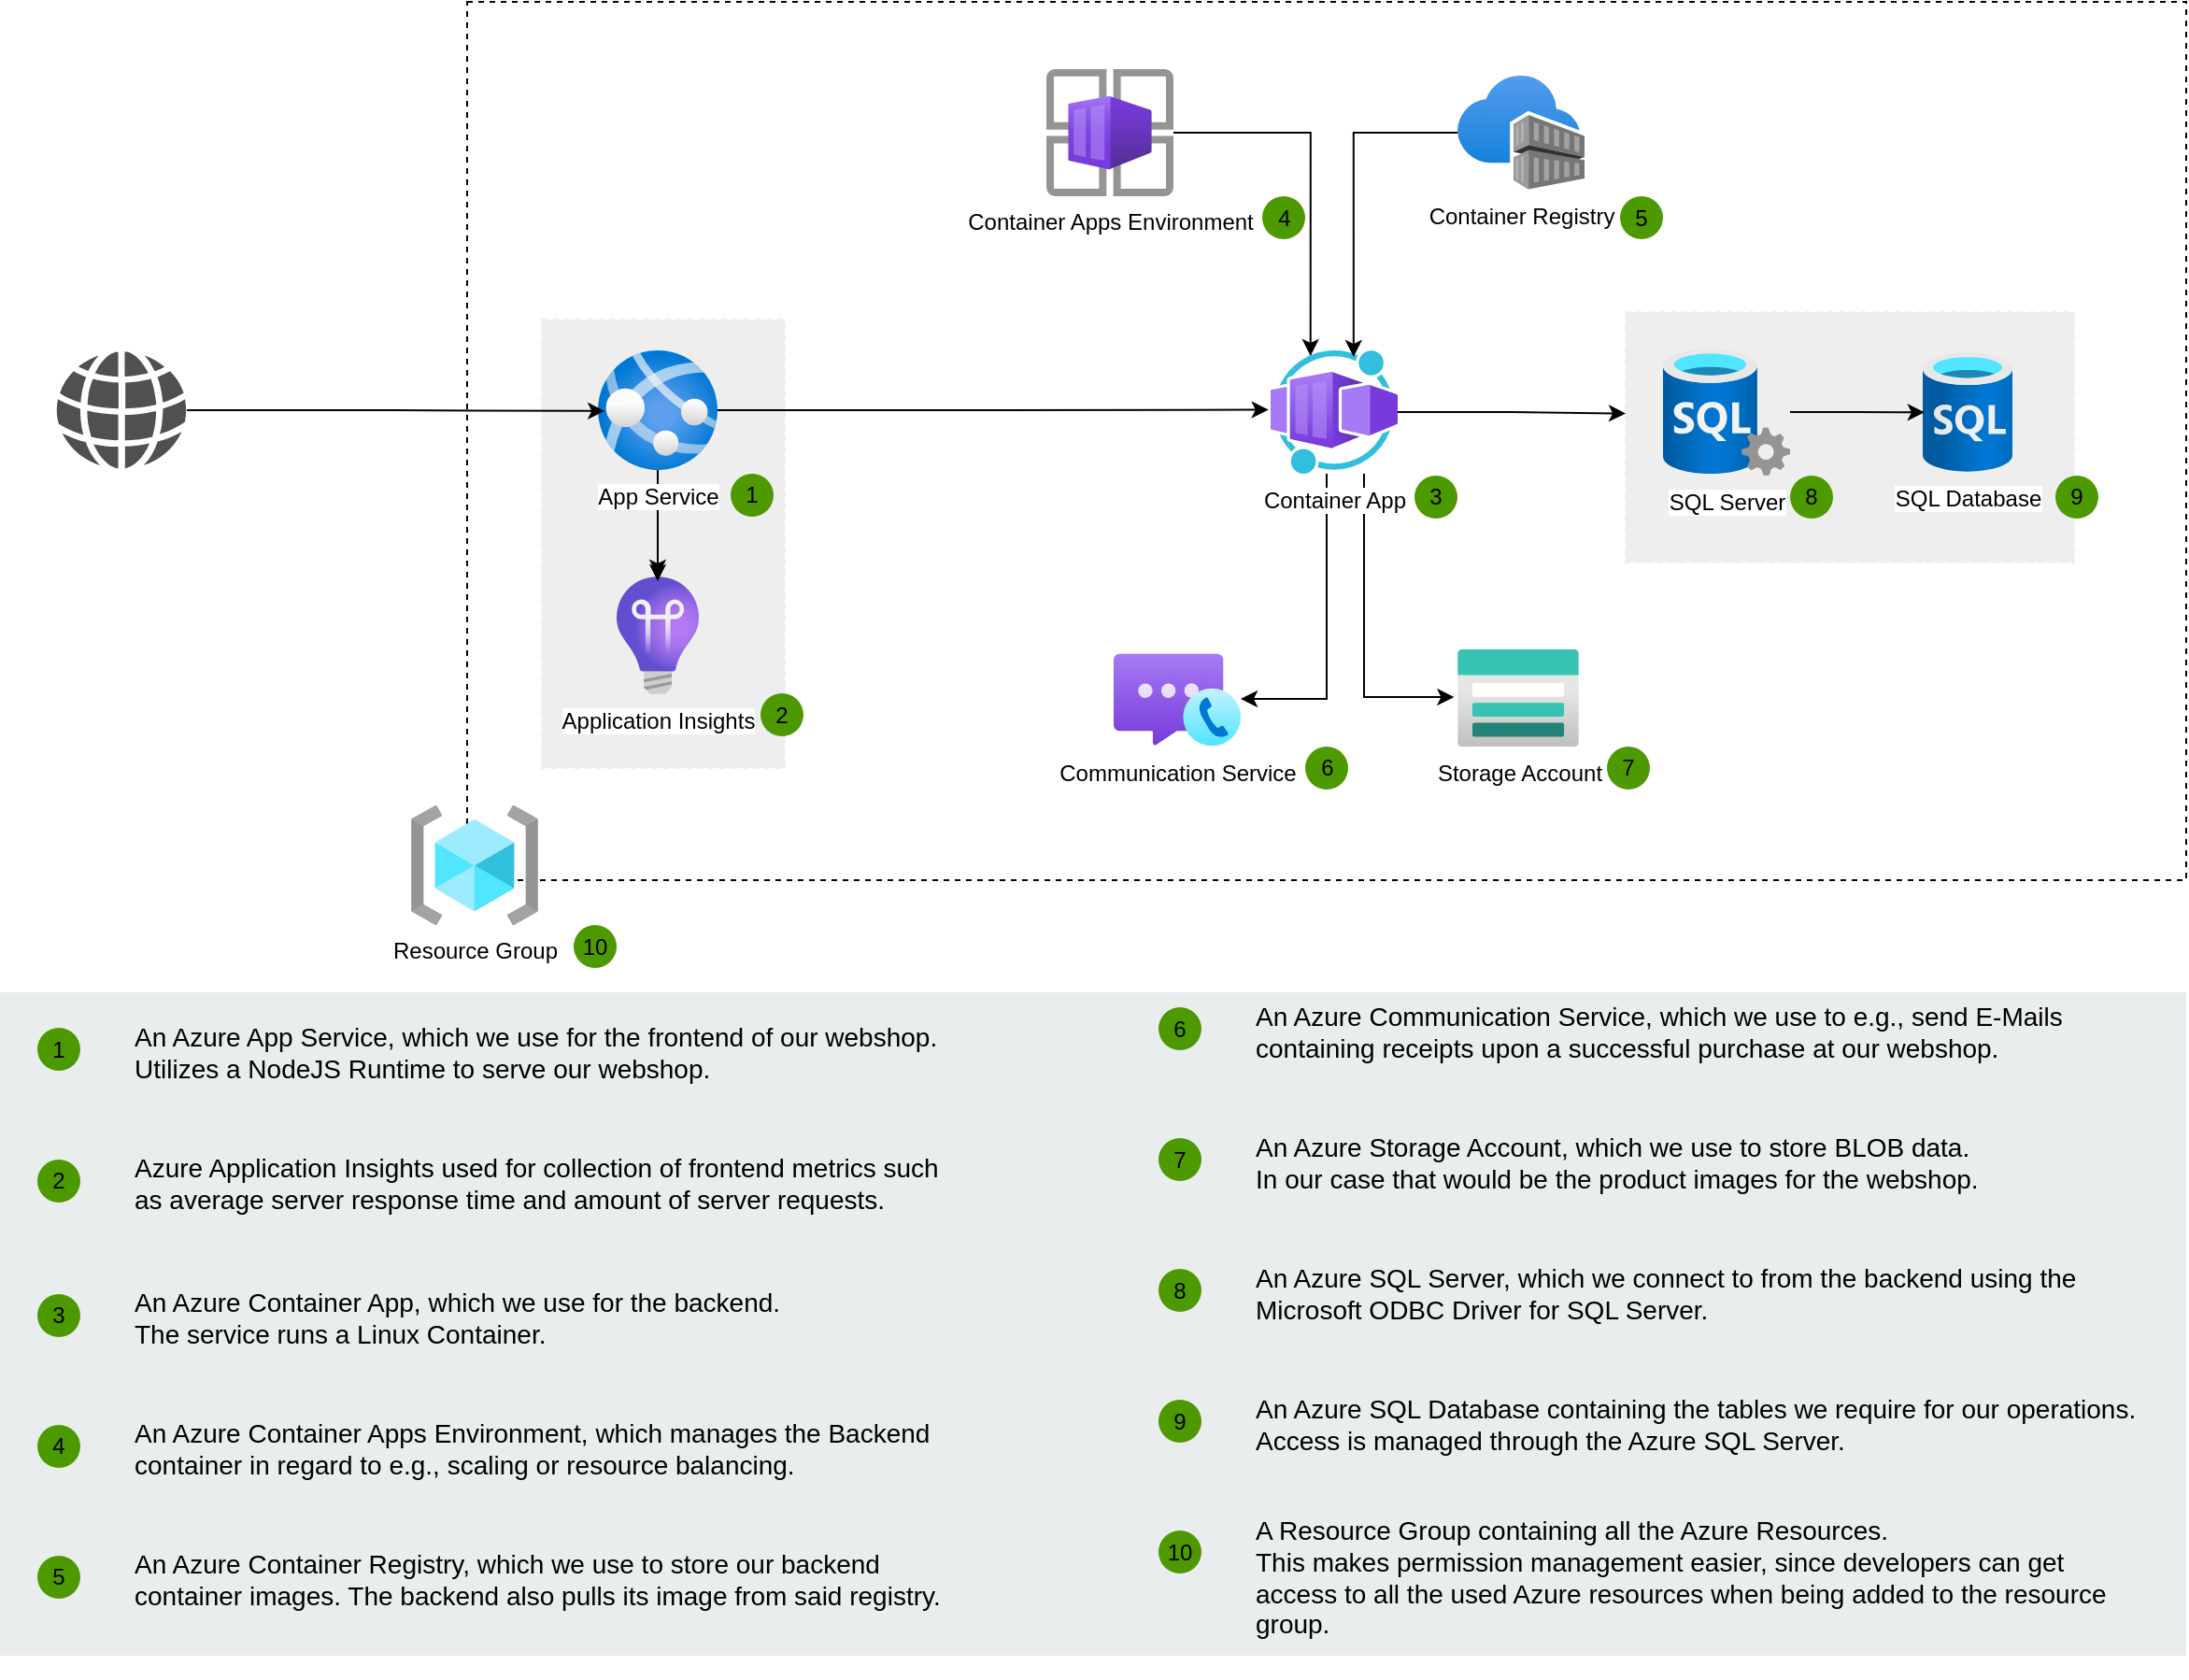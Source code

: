 <mxfile version="26.0.16">
  <diagram id="WI9T0HZ2pTsCkuznbFz-" name="Page-1">
    <mxGraphModel dx="1688" dy="654" grid="1" gridSize="10" guides="1" tooltips="1" connect="1" arrows="1" fold="1" page="1" pageScale="1" pageWidth="827" pageHeight="1169" math="0" shadow="0">
      <root>
        <mxCell id="0" />
        <mxCell id="1" parent="0" />
        <mxCell id="iKSMGOHdv_VMK0BLDbFv-82" value="" style="rounded=0;whiteSpace=wrap;html=1;fillColor=#EAEDED;fontSize=22;fontColor=#FFFFFF;strokeColor=none;labelBackgroundColor=none;" parent="1" vertex="1">
          <mxGeometry y="580" width="1170" height="355" as="geometry" />
        </mxCell>
        <mxCell id="iKSMGOHdv_VMK0BLDbFv-25" value="" style="rounded=0;whiteSpace=wrap;html=1;fillColor=none;dashed=1;" parent="1" vertex="1">
          <mxGeometry x="250" y="50" width="920" height="470" as="geometry" />
        </mxCell>
        <mxCell id="iKSMGOHdv_VMK0BLDbFv-13" value="" style="rounded=0;whiteSpace=wrap;html=1;dashed=1;fillColor=#eeeeee;strokeColor=#EEEEEE;" parent="1" vertex="1">
          <mxGeometry x="870" y="216" width="240" height="134" as="geometry" />
        </mxCell>
        <mxCell id="iKSMGOHdv_VMK0BLDbFv-11" value="" style="rounded=0;whiteSpace=wrap;html=1;dashed=1;fillColor=#eeeeee;strokeColor=#EEEEEE;" parent="1" vertex="1">
          <mxGeometry x="290" y="220" width="130" height="240" as="geometry" />
        </mxCell>
        <mxCell id="yIlqXNv4PA9Dnh1hxRCn-75" value="&lt;span&gt;An Azure App Service, which we use for the frontend of our webshop.&lt;/span&gt;&lt;div&gt;&lt;span&gt;Utilizes a NodeJS Runtime to serve our webshop.&lt;/span&gt;&lt;/div&gt;" style="text;html=1;align=left;verticalAlign=top;spacingTop=-4;fontSize=14;labelBackgroundColor=none;whiteSpace=wrap;" parent="1" vertex="1">
          <mxGeometry x="70" y="592.5" width="449" height="72" as="geometry" />
        </mxCell>
        <mxCell id="yIlqXNv4PA9Dnh1hxRCn-82" value="1" style="ellipse;whiteSpace=wrap;html=1;aspect=fixed;fillColor=#4D9900;strokeColor=none;labelBackgroundColor=none;" parent="1" vertex="1">
          <mxGeometry x="20" y="599" width="23" height="23" as="geometry" />
        </mxCell>
        <mxCell id="yIlqXNv4PA9Dnh1hxRCn-95" value="&lt;span&gt;Azure Application Insights used for collection of frontend metrics such as average server response time and amount of server requests.&lt;/span&gt;" style="text;html=1;align=left;verticalAlign=top;spacingTop=-4;fontSize=14;labelBackgroundColor=none;whiteSpace=wrap;" parent="1" vertex="1">
          <mxGeometry x="70" y="663" width="449" height="72" as="geometry" />
        </mxCell>
        <mxCell id="yIlqXNv4PA9Dnh1hxRCn-96" value="2" style="ellipse;whiteSpace=wrap;html=1;aspect=fixed;fillColor=#4D9900;strokeColor=none;labelBackgroundColor=none;" parent="1" vertex="1">
          <mxGeometry x="20" y="669.5" width="23" height="23" as="geometry" />
        </mxCell>
        <mxCell id="yIlqXNv4PA9Dnh1hxRCn-97" value="&lt;span&gt;An Azure Container App, which we use for the backend.&lt;/span&gt;&lt;div&gt;&lt;span&gt;The service runs a Linux Container.&lt;/span&gt;&lt;/div&gt;" style="text;html=1;align=left;verticalAlign=top;spacingTop=-4;fontSize=14;labelBackgroundColor=none;whiteSpace=wrap;" parent="1" vertex="1">
          <mxGeometry x="70" y="735" width="449" height="72" as="geometry" />
        </mxCell>
        <mxCell id="yIlqXNv4PA9Dnh1hxRCn-98" value="3" style="ellipse;whiteSpace=wrap;html=1;aspect=fixed;fillColor=#4D9900;strokeColor=none;labelBackgroundColor=none;" parent="1" vertex="1">
          <mxGeometry x="20" y="741.5" width="23" height="23" as="geometry" />
        </mxCell>
        <mxCell id="yIlqXNv4PA9Dnh1hxRCn-99" value="&lt;span&gt;An Azure Container Apps Environment, which manages the Backend container in regard to e.g., scaling or resource balancing.&lt;/span&gt;" style="text;html=1;align=left;verticalAlign=top;spacingTop=-4;fontSize=14;labelBackgroundColor=none;whiteSpace=wrap;" parent="1" vertex="1">
          <mxGeometry x="70" y="805" width="449" height="72" as="geometry" />
        </mxCell>
        <mxCell id="yIlqXNv4PA9Dnh1hxRCn-100" value="4" style="ellipse;whiteSpace=wrap;html=1;aspect=fixed;fillColor=#4D9900;strokeColor=none;labelBackgroundColor=none;" parent="1" vertex="1">
          <mxGeometry x="20" y="811.5" width="23" height="23" as="geometry" />
        </mxCell>
        <mxCell id="yIlqXNv4PA9Dnh1hxRCn-101" value="&lt;span&gt;An Azure Container Registry, which we use to store our backend container images. The backend also pulls its image from said registry.&lt;/span&gt;" style="text;html=1;align=left;verticalAlign=top;spacingTop=-4;fontSize=14;labelBackgroundColor=none;whiteSpace=wrap;" parent="1" vertex="1">
          <mxGeometry x="70" y="875" width="449" height="72" as="geometry" />
        </mxCell>
        <mxCell id="yIlqXNv4PA9Dnh1hxRCn-102" value="5" style="ellipse;whiteSpace=wrap;html=1;aspect=fixed;fillColor=#4D9900;strokeColor=none;labelBackgroundColor=none;" parent="1" vertex="1">
          <mxGeometry x="20" y="881.5" width="23" height="23" as="geometry" />
        </mxCell>
        <mxCell id="yIlqXNv4PA9Dnh1hxRCn-103" value="&lt;span&gt;An Azure Communication Service, which we use to e.g., send E-Mails containing receipts upon a successful purchase at our webshop.&lt;/span&gt;" style="text;html=1;align=left;verticalAlign=top;spacingTop=-4;fontSize=14;labelBackgroundColor=none;whiteSpace=wrap;" parent="1" vertex="1">
          <mxGeometry x="670" y="581.5" width="449" height="72" as="geometry" />
        </mxCell>
        <mxCell id="yIlqXNv4PA9Dnh1hxRCn-104" value="6" style="ellipse;whiteSpace=wrap;html=1;aspect=fixed;fillColor=#4D9900;strokeColor=none;labelBackgroundColor=none;" parent="1" vertex="1">
          <mxGeometry x="620" y="588" width="23" height="23" as="geometry" />
        </mxCell>
        <mxCell id="yIlqXNv4PA9Dnh1hxRCn-105" value="An Azure Storage Account, which we use to store BLOB data.&amp;nbsp;&lt;div&gt;In our case that would be the product images for the webshop.&lt;/div&gt;" style="text;html=1;align=left;verticalAlign=top;spacingTop=-4;fontSize=14;labelBackgroundColor=none;whiteSpace=wrap;" parent="1" vertex="1">
          <mxGeometry x="670" y="651.5" width="449" height="72" as="geometry" />
        </mxCell>
        <mxCell id="yIlqXNv4PA9Dnh1hxRCn-106" value="7" style="ellipse;whiteSpace=wrap;html=1;aspect=fixed;fillColor=#4D9900;strokeColor=none;labelBackgroundColor=none;" parent="1" vertex="1">
          <mxGeometry x="620" y="658" width="23" height="23" as="geometry" />
        </mxCell>
        <mxCell id="yIlqXNv4PA9Dnh1hxRCn-107" value="&lt;span&gt;An Azure SQL Server, which we connect to from the backend using the Microsoft ODBC Driver for SQL Server.&lt;/span&gt;" style="text;html=1;align=left;verticalAlign=top;spacingTop=-4;fontSize=14;labelBackgroundColor=none;whiteSpace=wrap;" parent="1" vertex="1">
          <mxGeometry x="670" y="721.5" width="449" height="72" as="geometry" />
        </mxCell>
        <mxCell id="yIlqXNv4PA9Dnh1hxRCn-108" value="8" style="ellipse;whiteSpace=wrap;html=1;aspect=fixed;fillColor=#4D9900;strokeColor=none;labelBackgroundColor=none;" parent="1" vertex="1">
          <mxGeometry x="620" y="728" width="23" height="23" as="geometry" />
        </mxCell>
        <mxCell id="yIlqXNv4PA9Dnh1hxRCn-109" value="&lt;span&gt;An Azure SQL Database containing the tables we require for our operations. Access is managed through the Azure SQL Server.&lt;/span&gt;" style="text;html=1;align=left;verticalAlign=top;spacingTop=-4;fontSize=14;labelBackgroundColor=none;whiteSpace=wrap;" parent="1" vertex="1">
          <mxGeometry x="670" y="791.5" width="480" height="72" as="geometry" />
        </mxCell>
        <mxCell id="yIlqXNv4PA9Dnh1hxRCn-110" value="9" style="ellipse;whiteSpace=wrap;html=1;aspect=fixed;fillColor=#4D9900;strokeColor=none;labelBackgroundColor=none;" parent="1" vertex="1">
          <mxGeometry x="620" y="798" width="23" height="23" as="geometry" />
        </mxCell>
        <mxCell id="yIlqXNv4PA9Dnh1hxRCn-112" value="10" style="ellipse;whiteSpace=wrap;html=1;aspect=fixed;fillColor=#4D9900;strokeColor=none;labelBackgroundColor=none;" parent="1" vertex="1">
          <mxGeometry x="620" y="868" width="23" height="23" as="geometry" />
        </mxCell>
        <mxCell id="iKSMGOHdv_VMK0BLDbFv-21" style="edgeStyle=orthogonalEdgeStyle;rounded=0;orthogonalLoop=1;jettySize=auto;html=1;" parent="1" source="iKSMGOHdv_VMK0BLDbFv-1" target="iKSMGOHdv_VMK0BLDbFv-8" edge="1">
          <mxGeometry relative="1" as="geometry">
            <Array as="points">
              <mxPoint x="710" y="423" />
            </Array>
          </mxGeometry>
        </mxCell>
        <mxCell id="iKSMGOHdv_VMK0BLDbFv-2" value="Container Apps Environment" style="image;aspect=fixed;html=1;points=[];align=center;fontSize=12;image=img/lib/azure2/other/Container_App_Environments.svg;" parent="1" vertex="1">
          <mxGeometry x="560" y="86" width="68" height="68" as="geometry" />
        </mxCell>
        <mxCell id="iKSMGOHdv_VMK0BLDbFv-3" value="Container Registry" style="image;aspect=fixed;html=1;points=[];align=center;fontSize=12;image=img/lib/azure2/containers/Container_Registries.svg;" parent="1" vertex="1">
          <mxGeometry x="780" y="89.5" width="68" height="61" as="geometry" />
        </mxCell>
        <mxCell id="iKSMGOHdv_VMK0BLDbFv-5" value="SQL Server" style="image;aspect=fixed;html=1;points=[];align=center;fontSize=12;image=img/lib/azure2/databases/SQL_Server.svg;" parent="1" vertex="1">
          <mxGeometry x="890" y="235.5" width="68" height="68" as="geometry" />
        </mxCell>
        <mxCell id="iKSMGOHdv_VMK0BLDbFv-6" value="SQL Database" style="image;aspect=fixed;html=1;points=[];align=center;fontSize=12;image=img/lib/azure2/databases/SQL_Database.svg;" parent="1" vertex="1">
          <mxGeometry x="1029" y="237.5" width="48" height="64" as="geometry" />
        </mxCell>
        <mxCell id="iKSMGOHdv_VMK0BLDbFv-7" value="Storage Account" style="image;aspect=fixed;html=1;points=[];align=center;fontSize=12;image=img/lib/azure2/storage/Storage_Accounts.svg;" parent="1" vertex="1">
          <mxGeometry x="780" y="396.5" width="65" height="52" as="geometry" />
        </mxCell>
        <mxCell id="iKSMGOHdv_VMK0BLDbFv-8" value="Communication Service" style="image;aspect=fixed;html=1;points=[];align=center;fontSize=12;image=img/lib/azure2/other/Azure_Communication_Services.svg;" parent="1" vertex="1">
          <mxGeometry x="596" y="398.5" width="68" height="50" as="geometry" />
        </mxCell>
        <mxCell id="iKSMGOHdv_VMK0BLDbFv-9" value="Application Insights" style="image;aspect=fixed;html=1;points=[];align=center;fontSize=12;image=img/lib/azure2/devops/Application_Insights.svg;" parent="1" vertex="1">
          <mxGeometry x="330" y="357.5" width="44" height="63" as="geometry" />
        </mxCell>
        <mxCell id="iKSMGOHdv_VMK0BLDbFv-10" value="Resource Group" style="image;aspect=fixed;html=1;points=[];align=center;fontSize=12;image=img/lib/azure2/general/Resource_Groups.svg;" parent="1" vertex="1">
          <mxGeometry x="220" y="480" width="68" height="64" as="geometry" />
        </mxCell>
        <mxCell id="iKSMGOHdv_VMK0BLDbFv-16" value="" style="sketch=0;pointerEvents=1;shadow=0;dashed=0;html=1;strokeColor=none;fillColor=#505050;labelPosition=center;verticalLabelPosition=bottom;verticalAlign=top;outlineConnect=0;align=center;shape=mxgraph.office.concepts.globe_internet;" parent="1" vertex="1">
          <mxGeometry x="30" y="237.25" width="70" height="62.5" as="geometry" />
        </mxCell>
        <mxCell id="iKSMGOHdv_VMK0BLDbFv-17" style="edgeStyle=orthogonalEdgeStyle;rounded=0;orthogonalLoop=1;jettySize=auto;html=1;entryX=-0.017;entryY=0.481;entryDx=0;entryDy=0;entryPerimeter=0;" parent="1" source="iKSMGOHdv_VMK0BLDbFv-4" target="iKSMGOHdv_VMK0BLDbFv-1" edge="1">
          <mxGeometry relative="1" as="geometry" />
        </mxCell>
        <mxCell id="iKSMGOHdv_VMK0BLDbFv-18" style="edgeStyle=orthogonalEdgeStyle;rounded=0;orthogonalLoop=1;jettySize=auto;html=1;entryX=0;entryY=0.405;entryDx=0;entryDy=0;entryPerimeter=0;" parent="1" source="iKSMGOHdv_VMK0BLDbFv-1" target="iKSMGOHdv_VMK0BLDbFv-13" edge="1">
          <mxGeometry relative="1" as="geometry" />
        </mxCell>
        <mxCell id="iKSMGOHdv_VMK0BLDbFv-23" style="edgeStyle=orthogonalEdgeStyle;rounded=0;orthogonalLoop=1;jettySize=auto;html=1;entryX=-0.028;entryY=0.491;entryDx=0;entryDy=0;entryPerimeter=0;" parent="1" source="iKSMGOHdv_VMK0BLDbFv-1" target="iKSMGOHdv_VMK0BLDbFv-7" edge="1">
          <mxGeometry relative="1" as="geometry">
            <Array as="points">
              <mxPoint x="730" y="422" />
            </Array>
          </mxGeometry>
        </mxCell>
        <mxCell id="iKSMGOHdv_VMK0BLDbFv-1" value="Container App" style="image;aspect=fixed;html=1;points=[];align=center;fontSize=12;image=img/lib/azure2/other/Worker_Container_App.svg;" parent="1" vertex="1">
          <mxGeometry x="680" y="236.5" width="68" height="66" as="geometry" />
        </mxCell>
        <mxCell id="iKSMGOHdv_VMK0BLDbFv-24" style="edgeStyle=orthogonalEdgeStyle;rounded=0;orthogonalLoop=1;jettySize=auto;html=1;entryX=0.019;entryY=0.502;entryDx=0;entryDy=0;entryPerimeter=0;" parent="1" source="iKSMGOHdv_VMK0BLDbFv-5" target="iKSMGOHdv_VMK0BLDbFv-6" edge="1">
          <mxGeometry relative="1" as="geometry" />
        </mxCell>
        <mxCell id="iKSMGOHdv_VMK0BLDbFv-26" style="edgeStyle=orthogonalEdgeStyle;rounded=0;orthogonalLoop=1;jettySize=auto;html=1;entryX=0.5;entryY=0.04;entryDx=0;entryDy=0;entryPerimeter=0;" parent="1" source="iKSMGOHdv_VMK0BLDbFv-4" target="iKSMGOHdv_VMK0BLDbFv-9" edge="1">
          <mxGeometry relative="1" as="geometry" />
        </mxCell>
        <mxCell id="kxLAyQJWqpmp09XVN6L2-1" value="" style="edgeStyle=orthogonalEdgeStyle;rounded=0;orthogonalLoop=1;jettySize=auto;html=1;" edge="1" parent="1" source="iKSMGOHdv_VMK0BLDbFv-4" target="iKSMGOHdv_VMK0BLDbFv-9">
          <mxGeometry relative="1" as="geometry" />
        </mxCell>
        <mxCell id="iKSMGOHdv_VMK0BLDbFv-4" value="App Service" style="image;aspect=fixed;html=1;points=[];align=center;fontSize=12;image=img/lib/azure2/app_services/App_Services.svg;" parent="1" vertex="1">
          <mxGeometry x="320" y="236.5" width="64" height="64" as="geometry" />
        </mxCell>
        <mxCell id="iKSMGOHdv_VMK0BLDbFv-27" style="edgeStyle=orthogonalEdgeStyle;rounded=0;orthogonalLoop=1;jettySize=auto;html=1;entryX=0.653;entryY=0.053;entryDx=0;entryDy=0;entryPerimeter=0;" parent="1" source="iKSMGOHdv_VMK0BLDbFv-3" target="iKSMGOHdv_VMK0BLDbFv-1" edge="1">
          <mxGeometry relative="1" as="geometry" />
        </mxCell>
        <mxCell id="iKSMGOHdv_VMK0BLDbFv-71" style="edgeStyle=orthogonalEdgeStyle;rounded=0;orthogonalLoop=1;jettySize=auto;html=1;entryX=0.056;entryY=0.507;entryDx=0;entryDy=0;entryPerimeter=0;" parent="1" source="iKSMGOHdv_VMK0BLDbFv-16" target="iKSMGOHdv_VMK0BLDbFv-4" edge="1">
          <mxGeometry relative="1" as="geometry" />
        </mxCell>
        <mxCell id="yIlqXNv4PA9Dnh1hxRCn-65" value="1" style="ellipse;whiteSpace=wrap;html=1;aspect=fixed;fillColor=#4D9900;strokeColor=none;labelBackgroundColor=none;" parent="1" vertex="1">
          <mxGeometry x="391" y="302.5" width="23" height="23" as="geometry" />
        </mxCell>
        <mxCell id="iKSMGOHdv_VMK0BLDbFv-72" value="2" style="ellipse;whiteSpace=wrap;html=1;aspect=fixed;fillColor=#4D9900;strokeColor=none;labelBackgroundColor=none;" parent="1" vertex="1">
          <mxGeometry x="407" y="420" width="23" height="23" as="geometry" />
        </mxCell>
        <mxCell id="iKSMGOHdv_VMK0BLDbFv-73" value="4" style="ellipse;whiteSpace=wrap;html=1;aspect=fixed;fillColor=#4D9900;strokeColor=none;labelBackgroundColor=none;" parent="1" vertex="1">
          <mxGeometry x="675.5" y="154" width="23" height="23" as="geometry" />
        </mxCell>
        <mxCell id="iKSMGOHdv_VMK0BLDbFv-74" value="5" style="ellipse;whiteSpace=wrap;html=1;aspect=fixed;fillColor=#4D9900;strokeColor=none;labelBackgroundColor=none;" parent="1" vertex="1">
          <mxGeometry x="867" y="154" width="23" height="23" as="geometry" />
        </mxCell>
        <mxCell id="iKSMGOHdv_VMK0BLDbFv-75" value="3" style="ellipse;whiteSpace=wrap;html=1;aspect=fixed;fillColor=#4D9900;strokeColor=none;labelBackgroundColor=none;" parent="1" vertex="1">
          <mxGeometry x="757" y="303.5" width="23" height="23" as="geometry" />
        </mxCell>
        <mxCell id="iKSMGOHdv_VMK0BLDbFv-76" value="8" style="ellipse;whiteSpace=wrap;html=1;aspect=fixed;fillColor=#4D9900;strokeColor=none;labelBackgroundColor=none;" parent="1" vertex="1">
          <mxGeometry x="958" y="303.5" width="23" height="23" as="geometry" />
        </mxCell>
        <mxCell id="iKSMGOHdv_VMK0BLDbFv-77" value="9" style="ellipse;whiteSpace=wrap;html=1;aspect=fixed;fillColor=#4D9900;strokeColor=none;labelBackgroundColor=none;" parent="1" vertex="1">
          <mxGeometry x="1100" y="303.5" width="23" height="23" as="geometry" />
        </mxCell>
        <mxCell id="iKSMGOHdv_VMK0BLDbFv-78" value="6" style="ellipse;whiteSpace=wrap;html=1;aspect=fixed;fillColor=#4D9900;strokeColor=none;labelBackgroundColor=none;" parent="1" vertex="1">
          <mxGeometry x="698.5" y="448.5" width="23" height="23" as="geometry" />
        </mxCell>
        <mxCell id="iKSMGOHdv_VMK0BLDbFv-79" value="7" style="ellipse;whiteSpace=wrap;html=1;aspect=fixed;fillColor=#4D9900;strokeColor=none;labelBackgroundColor=none;" parent="1" vertex="1">
          <mxGeometry x="860" y="448.5" width="23" height="23" as="geometry" />
        </mxCell>
        <mxCell id="iKSMGOHdv_VMK0BLDbFv-80" value="10" style="ellipse;whiteSpace=wrap;html=1;aspect=fixed;fillColor=#4D9900;strokeColor=none;labelBackgroundColor=none;" parent="1" vertex="1">
          <mxGeometry x="307" y="544" width="23" height="23" as="geometry" />
        </mxCell>
        <mxCell id="iKSMGOHdv_VMK0BLDbFv-81" value="&lt;span&gt;A Resource Group containing all the Azure Resources.&amp;nbsp;&lt;/span&gt;&lt;div&gt;&lt;span&gt;This makes permission management easier, since developers can get access to all the used Azure resources when being added to the resource group.&lt;/span&gt;&lt;/div&gt;" style="text;html=1;align=left;verticalAlign=top;spacingTop=-4;fontSize=14;labelBackgroundColor=none;whiteSpace=wrap;" parent="1" vertex="1">
          <mxGeometry x="670" y="857" width="460" height="72" as="geometry" />
        </mxCell>
        <mxCell id="iKSMGOHdv_VMK0BLDbFv-83" style="edgeStyle=orthogonalEdgeStyle;rounded=0;orthogonalLoop=1;jettySize=auto;html=1;entryX=0.314;entryY=0.045;entryDx=0;entryDy=0;entryPerimeter=0;" parent="1" source="iKSMGOHdv_VMK0BLDbFv-2" target="iKSMGOHdv_VMK0BLDbFv-1" edge="1">
          <mxGeometry relative="1" as="geometry" />
        </mxCell>
      </root>
    </mxGraphModel>
  </diagram>
</mxfile>
